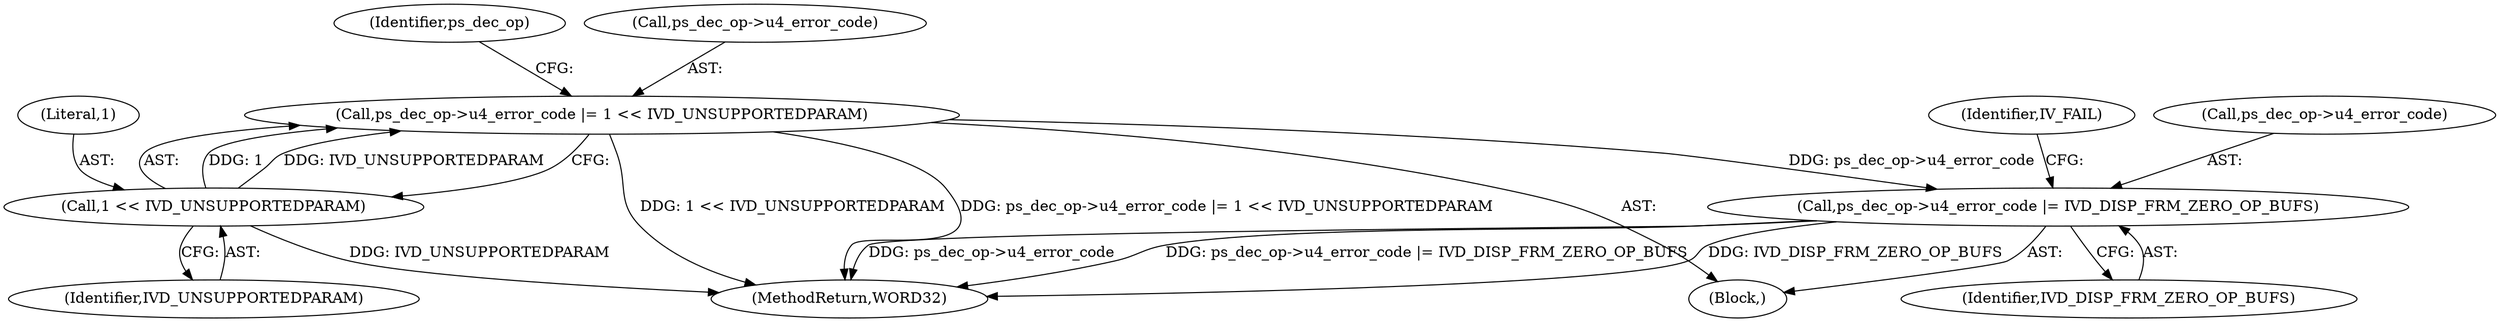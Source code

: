 digraph "0_Android_a33f6725d7e9f92330f995ce2dcf4faa33f6433f@pointer" {
"1000374" [label="(Call,ps_dec_op->u4_error_code |= 1 << IVD_UNSUPPORTEDPARAM)"];
"1000378" [label="(Call,1 << IVD_UNSUPPORTEDPARAM)"];
"1000381" [label="(Call,ps_dec_op->u4_error_code |= IVD_DISP_FRM_ZERO_OP_BUFS)"];
"1000378" [label="(Call,1 << IVD_UNSUPPORTEDPARAM)"];
"1000379" [label="(Literal,1)"];
"1000373" [label="(Block,)"];
"1001906" [label="(MethodReturn,WORD32)"];
"1000383" [label="(Identifier,ps_dec_op)"];
"1000381" [label="(Call,ps_dec_op->u4_error_code |= IVD_DISP_FRM_ZERO_OP_BUFS)"];
"1000380" [label="(Identifier,IVD_UNSUPPORTEDPARAM)"];
"1000382" [label="(Call,ps_dec_op->u4_error_code)"];
"1000385" [label="(Identifier,IVD_DISP_FRM_ZERO_OP_BUFS)"];
"1000375" [label="(Call,ps_dec_op->u4_error_code)"];
"1000387" [label="(Identifier,IV_FAIL)"];
"1000374" [label="(Call,ps_dec_op->u4_error_code |= 1 << IVD_UNSUPPORTEDPARAM)"];
"1000374" -> "1000373"  [label="AST: "];
"1000374" -> "1000378"  [label="CFG: "];
"1000375" -> "1000374"  [label="AST: "];
"1000378" -> "1000374"  [label="AST: "];
"1000383" -> "1000374"  [label="CFG: "];
"1000374" -> "1001906"  [label="DDG: 1 << IVD_UNSUPPORTEDPARAM"];
"1000374" -> "1001906"  [label="DDG: ps_dec_op->u4_error_code |= 1 << IVD_UNSUPPORTEDPARAM"];
"1000378" -> "1000374"  [label="DDG: 1"];
"1000378" -> "1000374"  [label="DDG: IVD_UNSUPPORTEDPARAM"];
"1000374" -> "1000381"  [label="DDG: ps_dec_op->u4_error_code"];
"1000378" -> "1000380"  [label="CFG: "];
"1000379" -> "1000378"  [label="AST: "];
"1000380" -> "1000378"  [label="AST: "];
"1000378" -> "1001906"  [label="DDG: IVD_UNSUPPORTEDPARAM"];
"1000381" -> "1000373"  [label="AST: "];
"1000381" -> "1000385"  [label="CFG: "];
"1000382" -> "1000381"  [label="AST: "];
"1000385" -> "1000381"  [label="AST: "];
"1000387" -> "1000381"  [label="CFG: "];
"1000381" -> "1001906"  [label="DDG: ps_dec_op->u4_error_code"];
"1000381" -> "1001906"  [label="DDG: ps_dec_op->u4_error_code |= IVD_DISP_FRM_ZERO_OP_BUFS"];
"1000381" -> "1001906"  [label="DDG: IVD_DISP_FRM_ZERO_OP_BUFS"];
}

